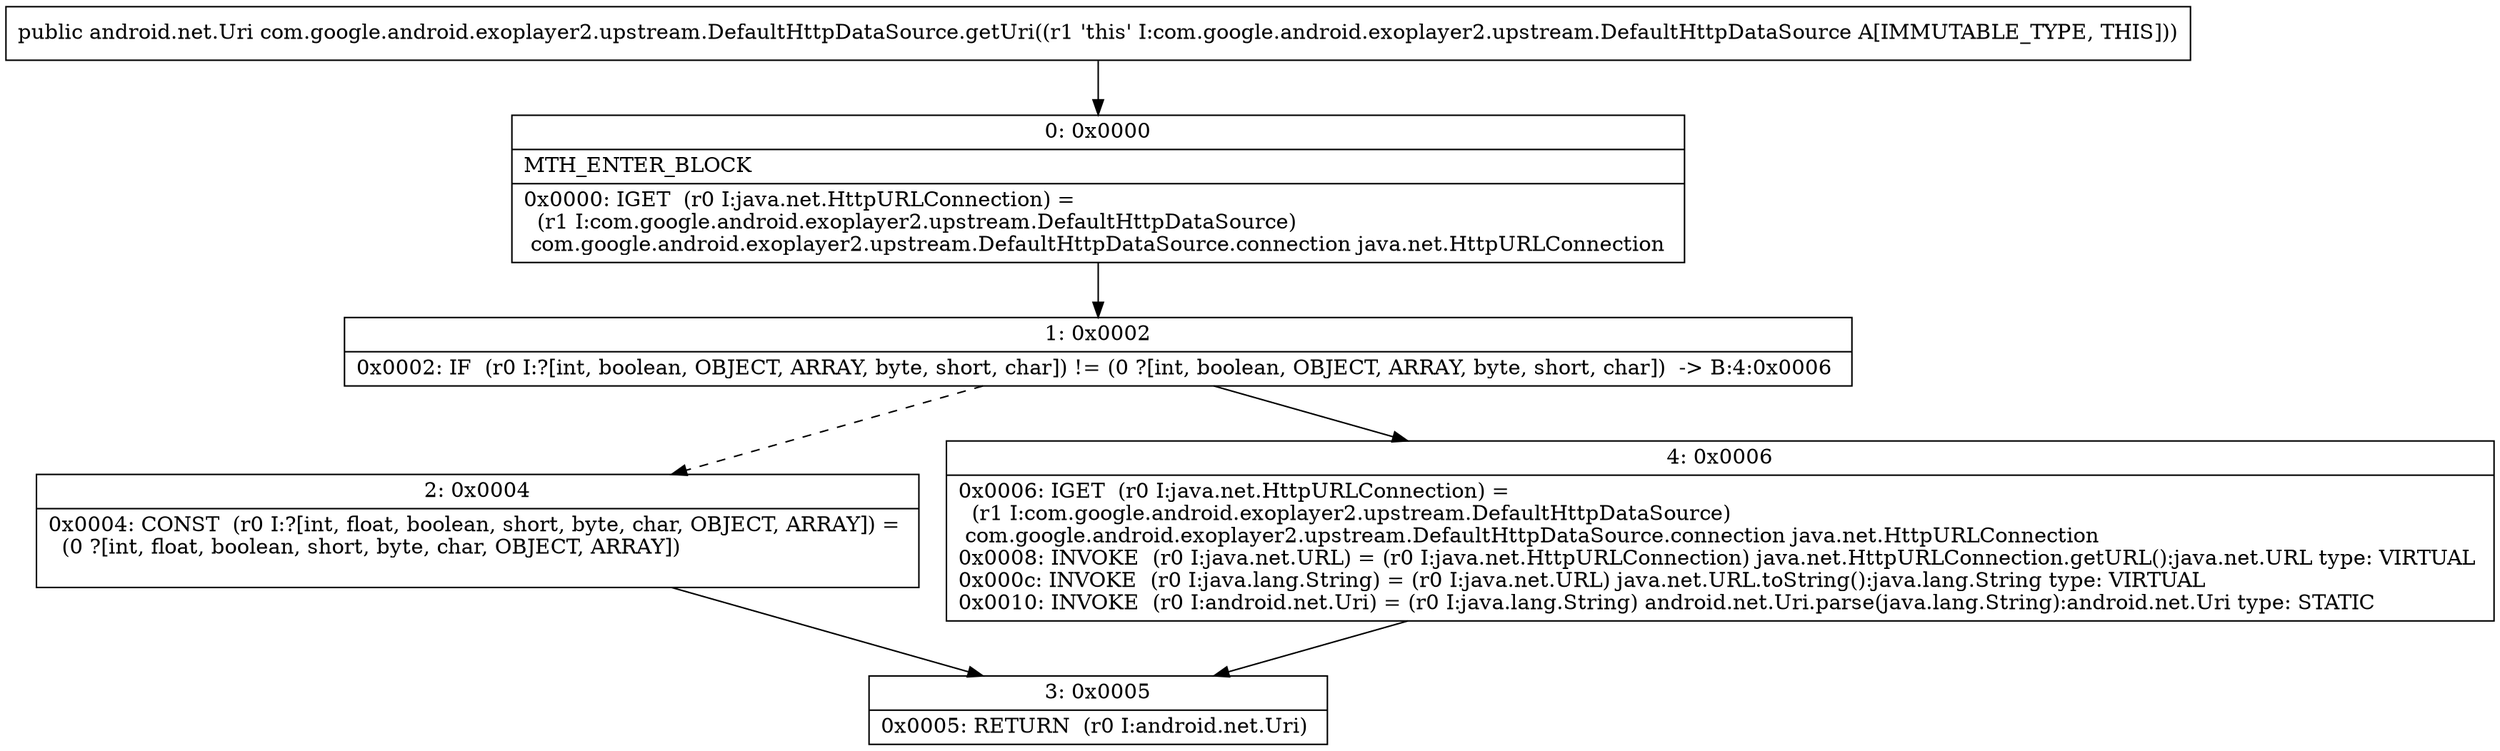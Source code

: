 digraph "CFG forcom.google.android.exoplayer2.upstream.DefaultHttpDataSource.getUri()Landroid\/net\/Uri;" {
Node_0 [shape=record,label="{0\:\ 0x0000|MTH_ENTER_BLOCK\l|0x0000: IGET  (r0 I:java.net.HttpURLConnection) = \l  (r1 I:com.google.android.exoplayer2.upstream.DefaultHttpDataSource)\l com.google.android.exoplayer2.upstream.DefaultHttpDataSource.connection java.net.HttpURLConnection \l}"];
Node_1 [shape=record,label="{1\:\ 0x0002|0x0002: IF  (r0 I:?[int, boolean, OBJECT, ARRAY, byte, short, char]) != (0 ?[int, boolean, OBJECT, ARRAY, byte, short, char])  \-\> B:4:0x0006 \l}"];
Node_2 [shape=record,label="{2\:\ 0x0004|0x0004: CONST  (r0 I:?[int, float, boolean, short, byte, char, OBJECT, ARRAY]) = \l  (0 ?[int, float, boolean, short, byte, char, OBJECT, ARRAY])\l \l}"];
Node_3 [shape=record,label="{3\:\ 0x0005|0x0005: RETURN  (r0 I:android.net.Uri) \l}"];
Node_4 [shape=record,label="{4\:\ 0x0006|0x0006: IGET  (r0 I:java.net.HttpURLConnection) = \l  (r1 I:com.google.android.exoplayer2.upstream.DefaultHttpDataSource)\l com.google.android.exoplayer2.upstream.DefaultHttpDataSource.connection java.net.HttpURLConnection \l0x0008: INVOKE  (r0 I:java.net.URL) = (r0 I:java.net.HttpURLConnection) java.net.HttpURLConnection.getURL():java.net.URL type: VIRTUAL \l0x000c: INVOKE  (r0 I:java.lang.String) = (r0 I:java.net.URL) java.net.URL.toString():java.lang.String type: VIRTUAL \l0x0010: INVOKE  (r0 I:android.net.Uri) = (r0 I:java.lang.String) android.net.Uri.parse(java.lang.String):android.net.Uri type: STATIC \l}"];
MethodNode[shape=record,label="{public android.net.Uri com.google.android.exoplayer2.upstream.DefaultHttpDataSource.getUri((r1 'this' I:com.google.android.exoplayer2.upstream.DefaultHttpDataSource A[IMMUTABLE_TYPE, THIS])) }"];
MethodNode -> Node_0;
Node_0 -> Node_1;
Node_1 -> Node_2[style=dashed];
Node_1 -> Node_4;
Node_2 -> Node_3;
Node_4 -> Node_3;
}

